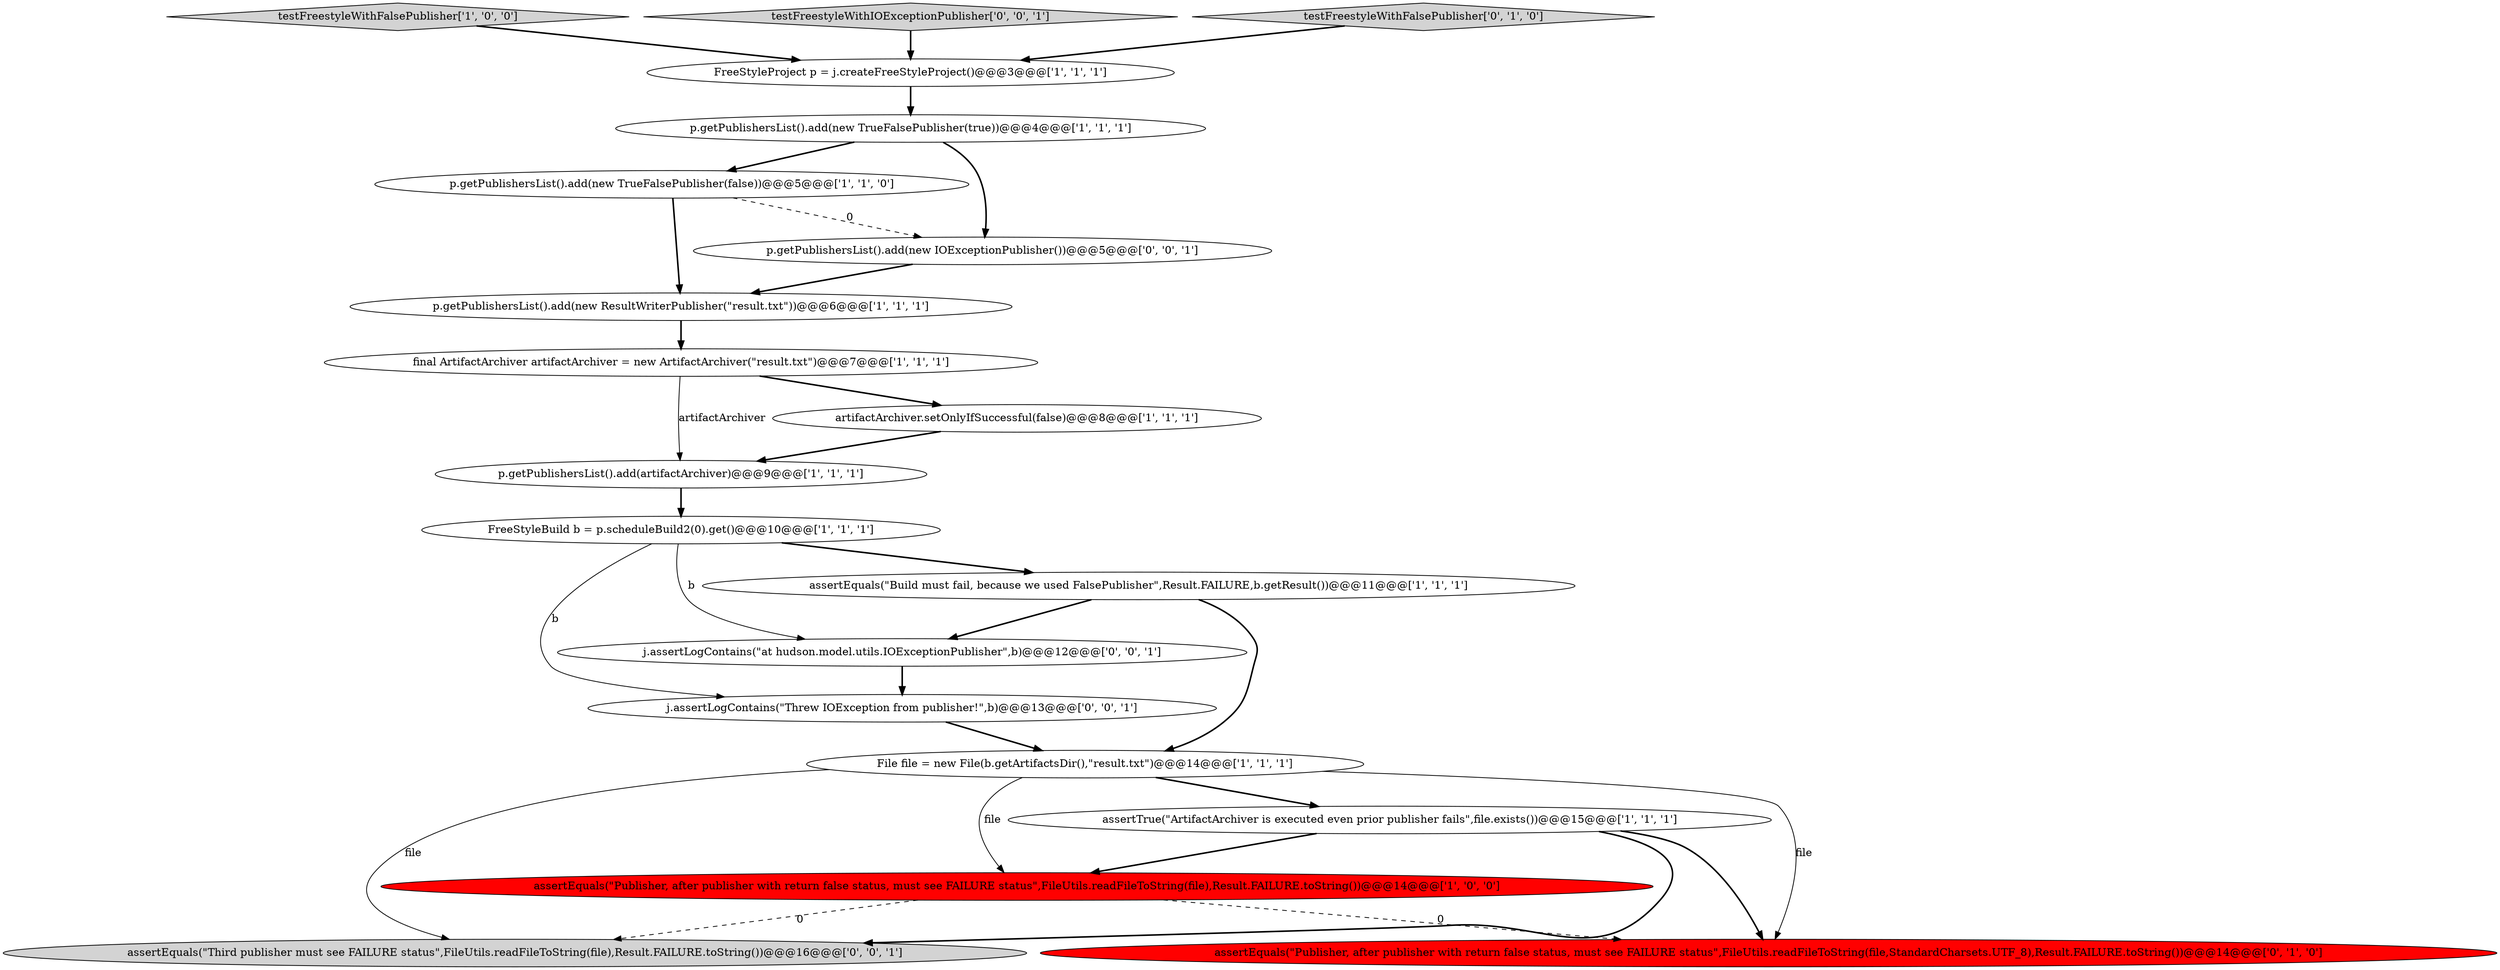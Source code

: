 digraph {
10 [style = filled, label = "FreeStyleProject p = j.createFreeStyleProject()@@@3@@@['1', '1', '1']", fillcolor = white, shape = ellipse image = "AAA0AAABBB1BBB"];
18 [style = filled, label = "assertEquals(\"Third publisher must see FAILURE status\",FileUtils.readFileToString(file),Result.FAILURE.toString())@@@16@@@['0', '0', '1']", fillcolor = lightgray, shape = ellipse image = "AAA0AAABBB3BBB"];
1 [style = filled, label = "assertEquals(\"Publisher, after publisher with return false status, must see FAILURE status\",FileUtils.readFileToString(file),Result.FAILURE.toString())@@@14@@@['1', '0', '0']", fillcolor = red, shape = ellipse image = "AAA1AAABBB1BBB"];
19 [style = filled, label = "j.assertLogContains(\"Threw IOException from publisher!\",b)@@@13@@@['0', '0', '1']", fillcolor = white, shape = ellipse image = "AAA0AAABBB3BBB"];
11 [style = filled, label = "p.getPublishersList().add(new TrueFalsePublisher(true))@@@4@@@['1', '1', '1']", fillcolor = white, shape = ellipse image = "AAA0AAABBB1BBB"];
17 [style = filled, label = "j.assertLogContains(\"at hudson.model.utils.IOExceptionPublisher\",b)@@@12@@@['0', '0', '1']", fillcolor = white, shape = ellipse image = "AAA0AAABBB3BBB"];
4 [style = filled, label = "p.getPublishersList().add(new TrueFalsePublisher(false))@@@5@@@['1', '1', '0']", fillcolor = white, shape = ellipse image = "AAA0AAABBB1BBB"];
8 [style = filled, label = "FreeStyleBuild b = p.scheduleBuild2(0).get()@@@10@@@['1', '1', '1']", fillcolor = white, shape = ellipse image = "AAA0AAABBB1BBB"];
6 [style = filled, label = "testFreestyleWithFalsePublisher['1', '0', '0']", fillcolor = lightgray, shape = diamond image = "AAA0AAABBB1BBB"];
5 [style = filled, label = "p.getPublishersList().add(new ResultWriterPublisher(\"result.txt\"))@@@6@@@['1', '1', '1']", fillcolor = white, shape = ellipse image = "AAA0AAABBB1BBB"];
9 [style = filled, label = "assertTrue(\"ArtifactArchiver is executed even prior publisher fails\",file.exists())@@@15@@@['1', '1', '1']", fillcolor = white, shape = ellipse image = "AAA0AAABBB1BBB"];
15 [style = filled, label = "p.getPublishersList().add(new IOExceptionPublisher())@@@5@@@['0', '0', '1']", fillcolor = white, shape = ellipse image = "AAA0AAABBB3BBB"];
7 [style = filled, label = "final ArtifactArchiver artifactArchiver = new ArtifactArchiver(\"result.txt\")@@@7@@@['1', '1', '1']", fillcolor = white, shape = ellipse image = "AAA0AAABBB1BBB"];
0 [style = filled, label = "p.getPublishersList().add(artifactArchiver)@@@9@@@['1', '1', '1']", fillcolor = white, shape = ellipse image = "AAA0AAABBB1BBB"];
16 [style = filled, label = "testFreestyleWithIOExceptionPublisher['0', '0', '1']", fillcolor = lightgray, shape = diamond image = "AAA0AAABBB3BBB"];
13 [style = filled, label = "testFreestyleWithFalsePublisher['0', '1', '0']", fillcolor = lightgray, shape = diamond image = "AAA0AAABBB2BBB"];
12 [style = filled, label = "File file = new File(b.getArtifactsDir(),\"result.txt\")@@@14@@@['1', '1', '1']", fillcolor = white, shape = ellipse image = "AAA0AAABBB1BBB"];
14 [style = filled, label = "assertEquals(\"Publisher, after publisher with return false status, must see FAILURE status\",FileUtils.readFileToString(file,StandardCharsets.UTF_8),Result.FAILURE.toString())@@@14@@@['0', '1', '0']", fillcolor = red, shape = ellipse image = "AAA1AAABBB2BBB"];
3 [style = filled, label = "artifactArchiver.setOnlyIfSuccessful(false)@@@8@@@['1', '1', '1']", fillcolor = white, shape = ellipse image = "AAA0AAABBB1BBB"];
2 [style = filled, label = "assertEquals(\"Build must fail, because we used FalsePublisher\",Result.FAILURE,b.getResult())@@@11@@@['1', '1', '1']", fillcolor = white, shape = ellipse image = "AAA0AAABBB1BBB"];
2->17 [style = bold, label=""];
13->10 [style = bold, label=""];
12->14 [style = solid, label="file"];
8->19 [style = solid, label="b"];
19->12 [style = bold, label=""];
1->14 [style = dashed, label="0"];
16->10 [style = bold, label=""];
11->4 [style = bold, label=""];
8->17 [style = solid, label="b"];
1->18 [style = dashed, label="0"];
12->18 [style = solid, label="file"];
12->9 [style = bold, label=""];
17->19 [style = bold, label=""];
7->3 [style = bold, label=""];
11->15 [style = bold, label=""];
15->5 [style = bold, label=""];
3->0 [style = bold, label=""];
2->12 [style = bold, label=""];
7->0 [style = solid, label="artifactArchiver"];
12->1 [style = solid, label="file"];
9->18 [style = bold, label=""];
8->2 [style = bold, label=""];
4->15 [style = dashed, label="0"];
6->10 [style = bold, label=""];
0->8 [style = bold, label=""];
9->14 [style = bold, label=""];
5->7 [style = bold, label=""];
9->1 [style = bold, label=""];
4->5 [style = bold, label=""];
10->11 [style = bold, label=""];
}

